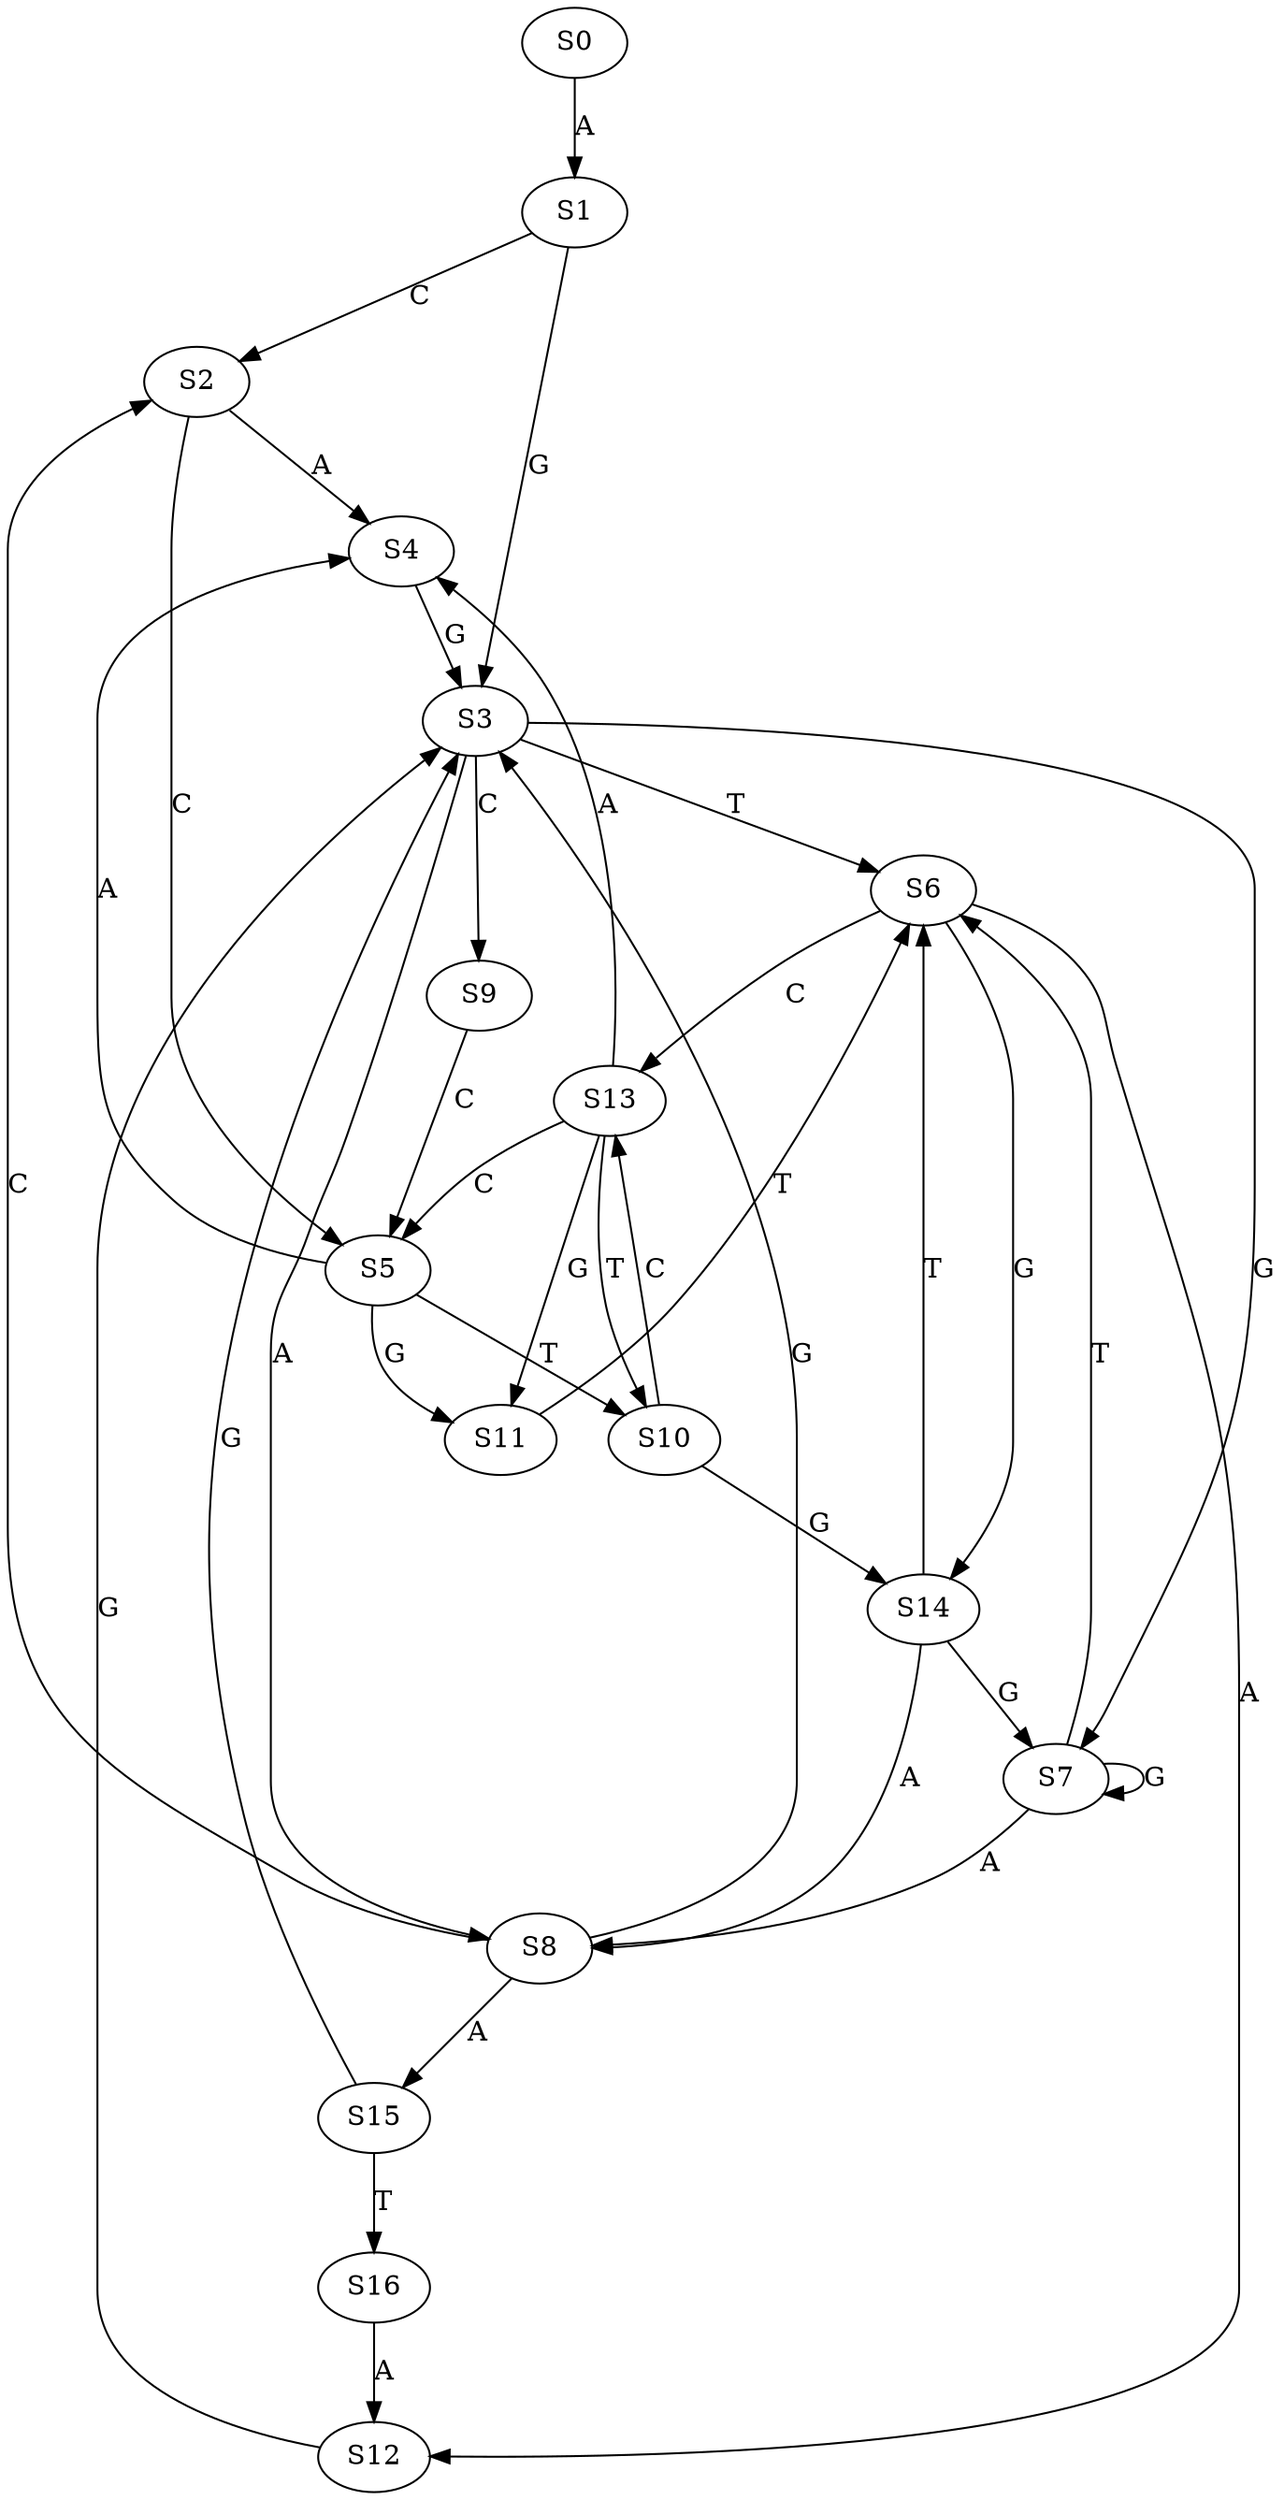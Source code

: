 strict digraph  {
	S0 -> S1 [ label = A ];
	S1 -> S2 [ label = C ];
	S1 -> S3 [ label = G ];
	S2 -> S4 [ label = A ];
	S2 -> S5 [ label = C ];
	S3 -> S6 [ label = T ];
	S3 -> S7 [ label = G ];
	S3 -> S8 [ label = A ];
	S3 -> S9 [ label = C ];
	S4 -> S3 [ label = G ];
	S5 -> S4 [ label = A ];
	S5 -> S10 [ label = T ];
	S5 -> S11 [ label = G ];
	S6 -> S12 [ label = A ];
	S6 -> S13 [ label = C ];
	S6 -> S14 [ label = G ];
	S7 -> S8 [ label = A ];
	S7 -> S6 [ label = T ];
	S7 -> S7 [ label = G ];
	S8 -> S3 [ label = G ];
	S8 -> S15 [ label = A ];
	S8 -> S2 [ label = C ];
	S9 -> S5 [ label = C ];
	S10 -> S14 [ label = G ];
	S10 -> S13 [ label = C ];
	S11 -> S6 [ label = T ];
	S12 -> S3 [ label = G ];
	S13 -> S10 [ label = T ];
	S13 -> S4 [ label = A ];
	S13 -> S11 [ label = G ];
	S13 -> S5 [ label = C ];
	S14 -> S8 [ label = A ];
	S14 -> S6 [ label = T ];
	S14 -> S7 [ label = G ];
	S15 -> S16 [ label = T ];
	S15 -> S3 [ label = G ];
	S16 -> S12 [ label = A ];
}
